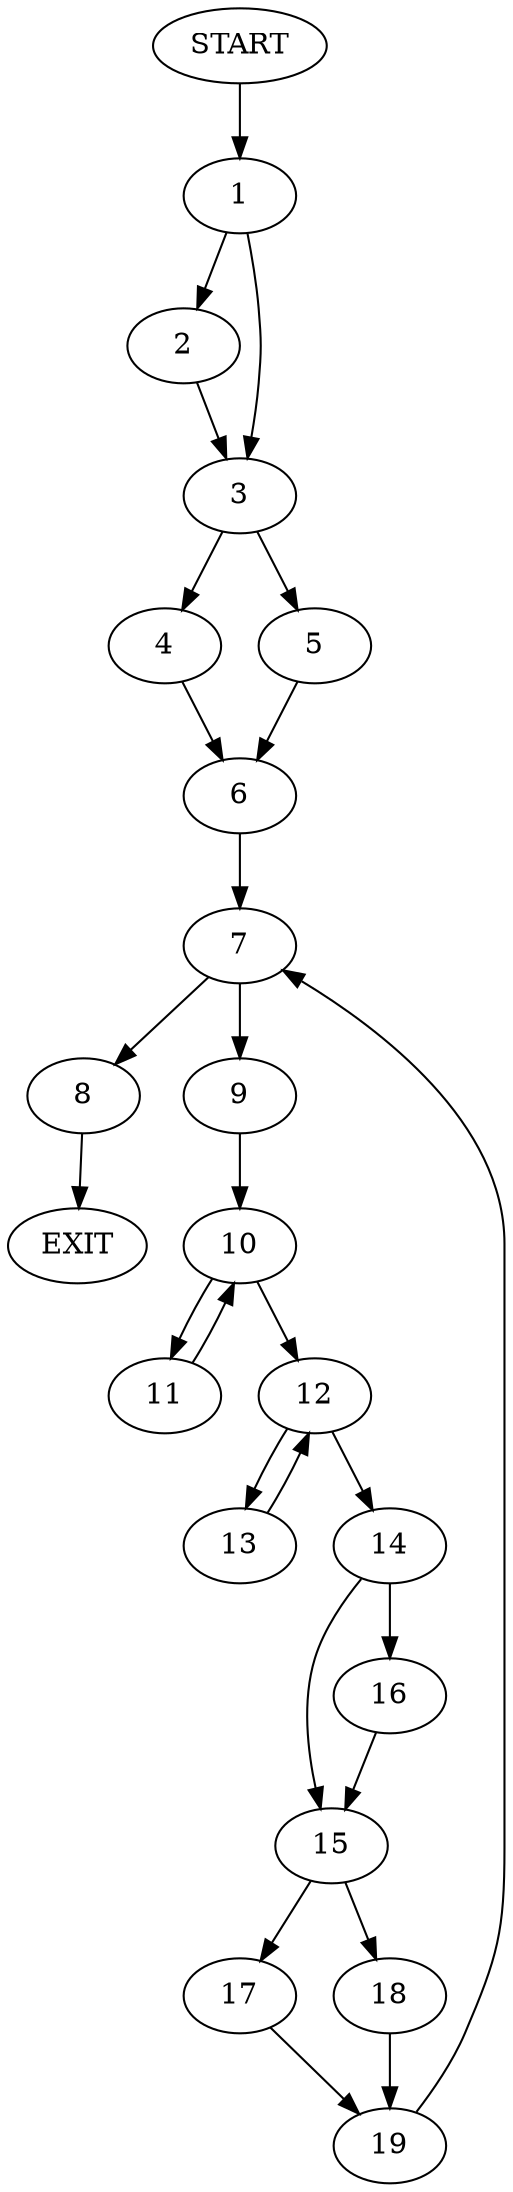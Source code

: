 digraph {
0 [label="START"]
20 [label="EXIT"]
0 -> 1
1 -> 2
1 -> 3
2 -> 3
3 -> 4
3 -> 5
5 -> 6
4 -> 6
6 -> 7
7 -> 8
7 -> 9
8 -> 20
9 -> 10
10 -> 11
10 -> 12
11 -> 10
12 -> 13
12 -> 14
13 -> 12
14 -> 15
14 -> 16
16 -> 15
15 -> 17
15 -> 18
17 -> 19
18 -> 19
19 -> 7
}
